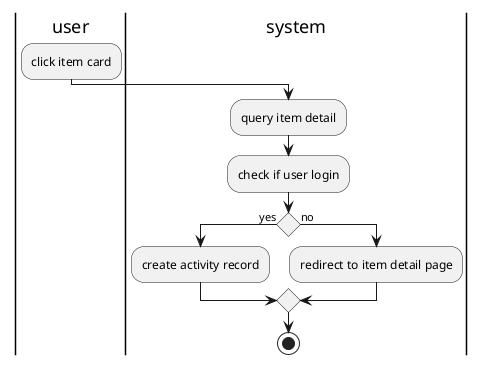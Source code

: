 @startuml see item detail
|user|
:click item card;
|system|
:query item detail;
:check if user login;
if () then (yes)
:create activity record;
else (no)
    :redirect to item detail page;
endif
stop
@enduml